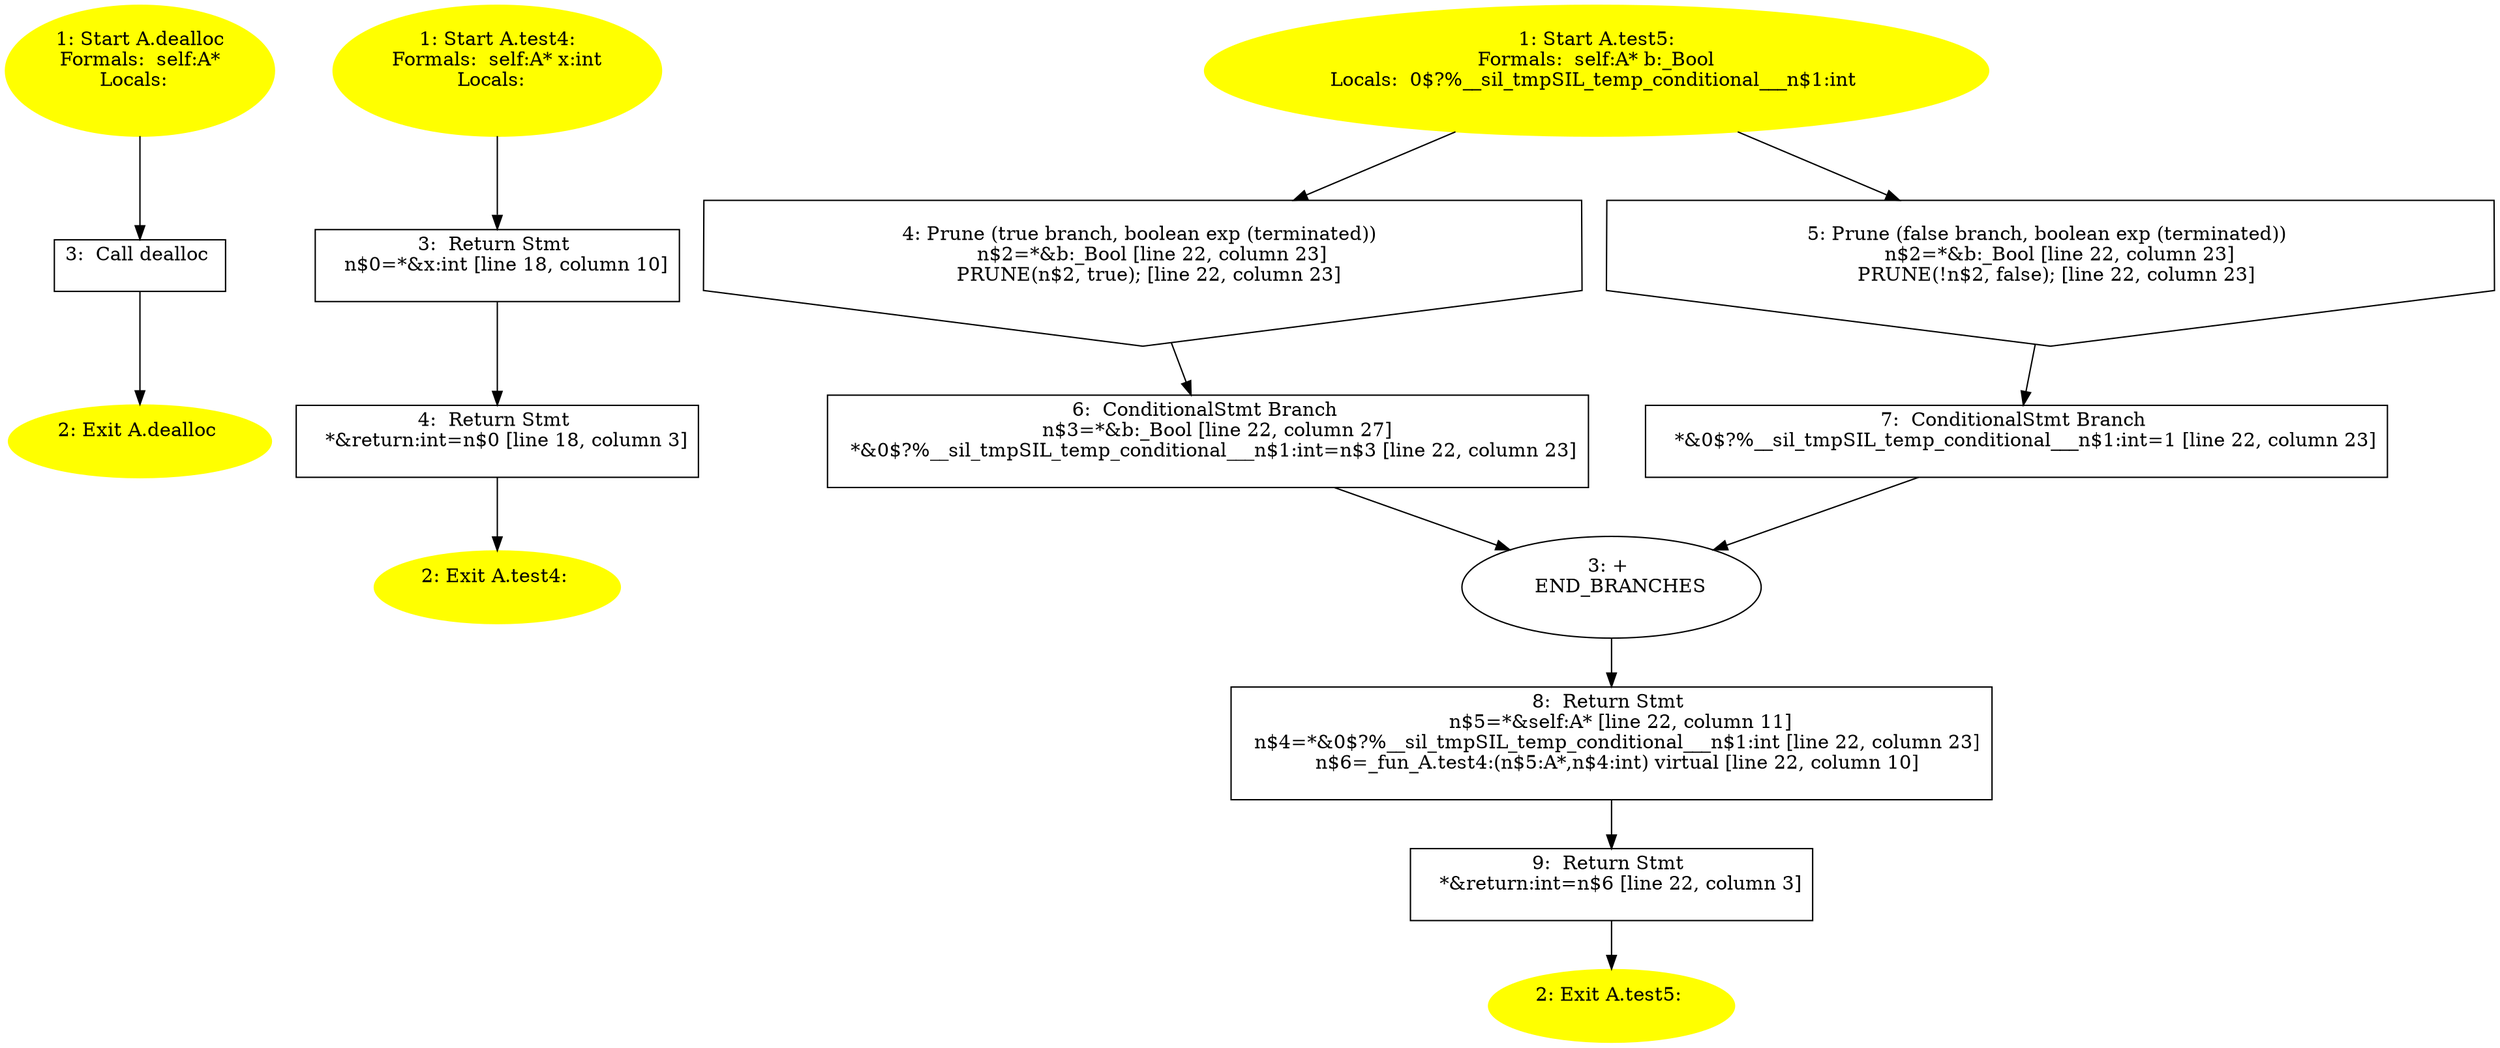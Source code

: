 /* @generated */
digraph cfg {
"dealloc#A#instance.55ac864e91dcd5d484e8ab7d8eb94fcb_1" [label="1: Start A.dealloc\nFormals:  self:A*\nLocals:  \n  " color=yellow style=filled]
	

	 "dealloc#A#instance.55ac864e91dcd5d484e8ab7d8eb94fcb_1" -> "dealloc#A#instance.55ac864e91dcd5d484e8ab7d8eb94fcb_3" ;
"dealloc#A#instance.55ac864e91dcd5d484e8ab7d8eb94fcb_2" [label="2: Exit A.dealloc \n  " color=yellow style=filled]
	

"dealloc#A#instance.55ac864e91dcd5d484e8ab7d8eb94fcb_3" [label="3:  Call dealloc \n  " shape="box"]
	

	 "dealloc#A#instance.55ac864e91dcd5d484e8ab7d8eb94fcb_3" -> "dealloc#A#instance.55ac864e91dcd5d484e8ab7d8eb94fcb_2" ;
"test4:#A#instance.718a300d6fa63609a70f22221a548ee5_1" [label="1: Start A.test4:\nFormals:  self:A* x:int\nLocals:  \n  " color=yellow style=filled]
	

	 "test4:#A#instance.718a300d6fa63609a70f22221a548ee5_1" -> "test4:#A#instance.718a300d6fa63609a70f22221a548ee5_3" ;
"test4:#A#instance.718a300d6fa63609a70f22221a548ee5_2" [label="2: Exit A.test4: \n  " color=yellow style=filled]
	

"test4:#A#instance.718a300d6fa63609a70f22221a548ee5_3" [label="3:  Return Stmt \n   n$0=*&x:int [line 18, column 10]\n " shape="box"]
	

	 "test4:#A#instance.718a300d6fa63609a70f22221a548ee5_3" -> "test4:#A#instance.718a300d6fa63609a70f22221a548ee5_4" ;
"test4:#A#instance.718a300d6fa63609a70f22221a548ee5_4" [label="4:  Return Stmt \n   *&return:int=n$0 [line 18, column 3]\n " shape="box"]
	

	 "test4:#A#instance.718a300d6fa63609a70f22221a548ee5_4" -> "test4:#A#instance.718a300d6fa63609a70f22221a548ee5_2" ;
"test5:#A#instance.4d6ac42705853160b533ab46b444624a_1" [label="1: Start A.test5:\nFormals:  self:A* b:_Bool\nLocals:  0$?%__sil_tmpSIL_temp_conditional___n$1:int \n  " color=yellow style=filled]
	

	 "test5:#A#instance.4d6ac42705853160b533ab46b444624a_1" -> "test5:#A#instance.4d6ac42705853160b533ab46b444624a_4" ;
	 "test5:#A#instance.4d6ac42705853160b533ab46b444624a_1" -> "test5:#A#instance.4d6ac42705853160b533ab46b444624a_5" ;
"test5:#A#instance.4d6ac42705853160b533ab46b444624a_2" [label="2: Exit A.test5: \n  " color=yellow style=filled]
	

"test5:#A#instance.4d6ac42705853160b533ab46b444624a_3" [label="3: + \n   END_BRANCHES\n " ]
	

	 "test5:#A#instance.4d6ac42705853160b533ab46b444624a_3" -> "test5:#A#instance.4d6ac42705853160b533ab46b444624a_8" ;
"test5:#A#instance.4d6ac42705853160b533ab46b444624a_4" [label="4: Prune (true branch, boolean exp (terminated)) \n   n$2=*&b:_Bool [line 22, column 23]\n  PRUNE(n$2, true); [line 22, column 23]\n " shape="invhouse"]
	

	 "test5:#A#instance.4d6ac42705853160b533ab46b444624a_4" -> "test5:#A#instance.4d6ac42705853160b533ab46b444624a_6" ;
"test5:#A#instance.4d6ac42705853160b533ab46b444624a_5" [label="5: Prune (false branch, boolean exp (terminated)) \n   n$2=*&b:_Bool [line 22, column 23]\n  PRUNE(!n$2, false); [line 22, column 23]\n " shape="invhouse"]
	

	 "test5:#A#instance.4d6ac42705853160b533ab46b444624a_5" -> "test5:#A#instance.4d6ac42705853160b533ab46b444624a_7" ;
"test5:#A#instance.4d6ac42705853160b533ab46b444624a_6" [label="6:  ConditionalStmt Branch \n   n$3=*&b:_Bool [line 22, column 27]\n  *&0$?%__sil_tmpSIL_temp_conditional___n$1:int=n$3 [line 22, column 23]\n " shape="box"]
	

	 "test5:#A#instance.4d6ac42705853160b533ab46b444624a_6" -> "test5:#A#instance.4d6ac42705853160b533ab46b444624a_3" ;
"test5:#A#instance.4d6ac42705853160b533ab46b444624a_7" [label="7:  ConditionalStmt Branch \n   *&0$?%__sil_tmpSIL_temp_conditional___n$1:int=1 [line 22, column 23]\n " shape="box"]
	

	 "test5:#A#instance.4d6ac42705853160b533ab46b444624a_7" -> "test5:#A#instance.4d6ac42705853160b533ab46b444624a_3" ;
"test5:#A#instance.4d6ac42705853160b533ab46b444624a_8" [label="8:  Return Stmt \n   n$5=*&self:A* [line 22, column 11]\n  n$4=*&0$?%__sil_tmpSIL_temp_conditional___n$1:int [line 22, column 23]\n  n$6=_fun_A.test4:(n$5:A*,n$4:int) virtual [line 22, column 10]\n " shape="box"]
	

	 "test5:#A#instance.4d6ac42705853160b533ab46b444624a_8" -> "test5:#A#instance.4d6ac42705853160b533ab46b444624a_9" ;
"test5:#A#instance.4d6ac42705853160b533ab46b444624a_9" [label="9:  Return Stmt \n   *&return:int=n$6 [line 22, column 3]\n " shape="box"]
	

	 "test5:#A#instance.4d6ac42705853160b533ab46b444624a_9" -> "test5:#A#instance.4d6ac42705853160b533ab46b444624a_2" ;
}
